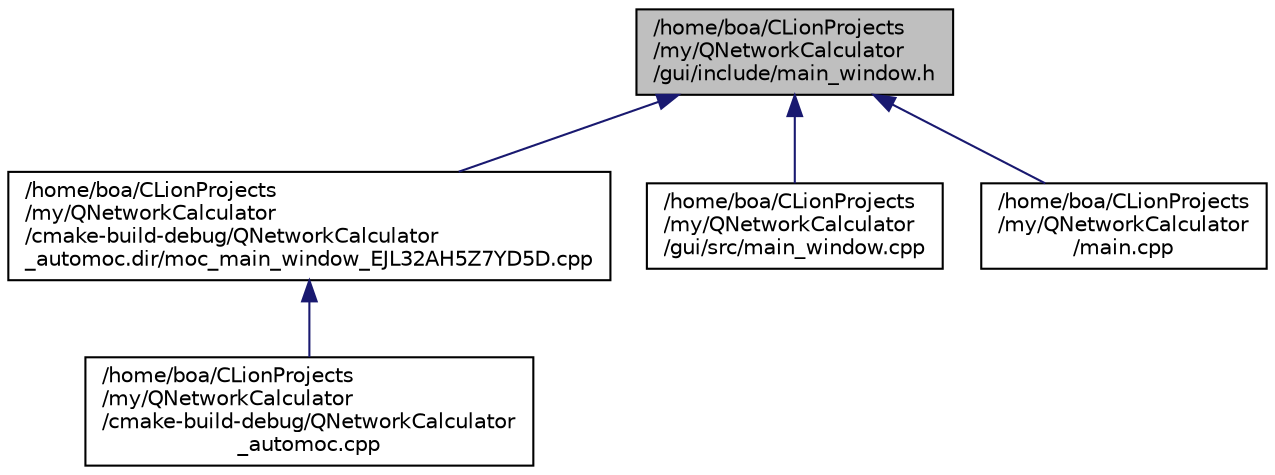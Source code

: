 digraph "/home/boa/CLionProjects/my/QNetworkCalculator/gui/include/main_window.h"
{
 // INTERACTIVE_SVG=YES
  bgcolor="transparent";
  edge [fontname="Helvetica",fontsize="10",labelfontname="Helvetica",labelfontsize="10"];
  node [fontname="Helvetica",fontsize="10",shape=record];
  Node1 [label="/home/boa/CLionProjects\l/my/QNetworkCalculator\l/gui/include/main_window.h",height=0.2,width=0.4,color="black", fillcolor="grey75", style="filled", fontcolor="black"];
  Node1 -> Node2 [dir="back",color="midnightblue",fontsize="10",style="solid",fontname="Helvetica"];
  Node2 [label="/home/boa/CLionProjects\l/my/QNetworkCalculator\l/cmake-build-debug/QNetworkCalculator\l_automoc.dir/moc_main_window_EJL32AH5Z7YD5D.cpp",height=0.2,width=0.4,color="black",URL="$moc__main__window___e_j_l32_a_h5_z7_y_d5_d_8cpp.html"];
  Node2 -> Node3 [dir="back",color="midnightblue",fontsize="10",style="solid",fontname="Helvetica"];
  Node3 [label="/home/boa/CLionProjects\l/my/QNetworkCalculator\l/cmake-build-debug/QNetworkCalculator\l_automoc.cpp",height=0.2,width=0.4,color="black",URL="$_q_network_calculator__automoc_8cpp.html"];
  Node1 -> Node4 [dir="back",color="midnightblue",fontsize="10",style="solid",fontname="Helvetica"];
  Node4 [label="/home/boa/CLionProjects\l/my/QNetworkCalculator\l/gui/src/main_window.cpp",height=0.2,width=0.4,color="black",URL="$main__window_8cpp.html"];
  Node1 -> Node5 [dir="back",color="midnightblue",fontsize="10",style="solid",fontname="Helvetica"];
  Node5 [label="/home/boa/CLionProjects\l/my/QNetworkCalculator\l/main.cpp",height=0.2,width=0.4,color="black",URL="$main_8cpp.html"];
}
